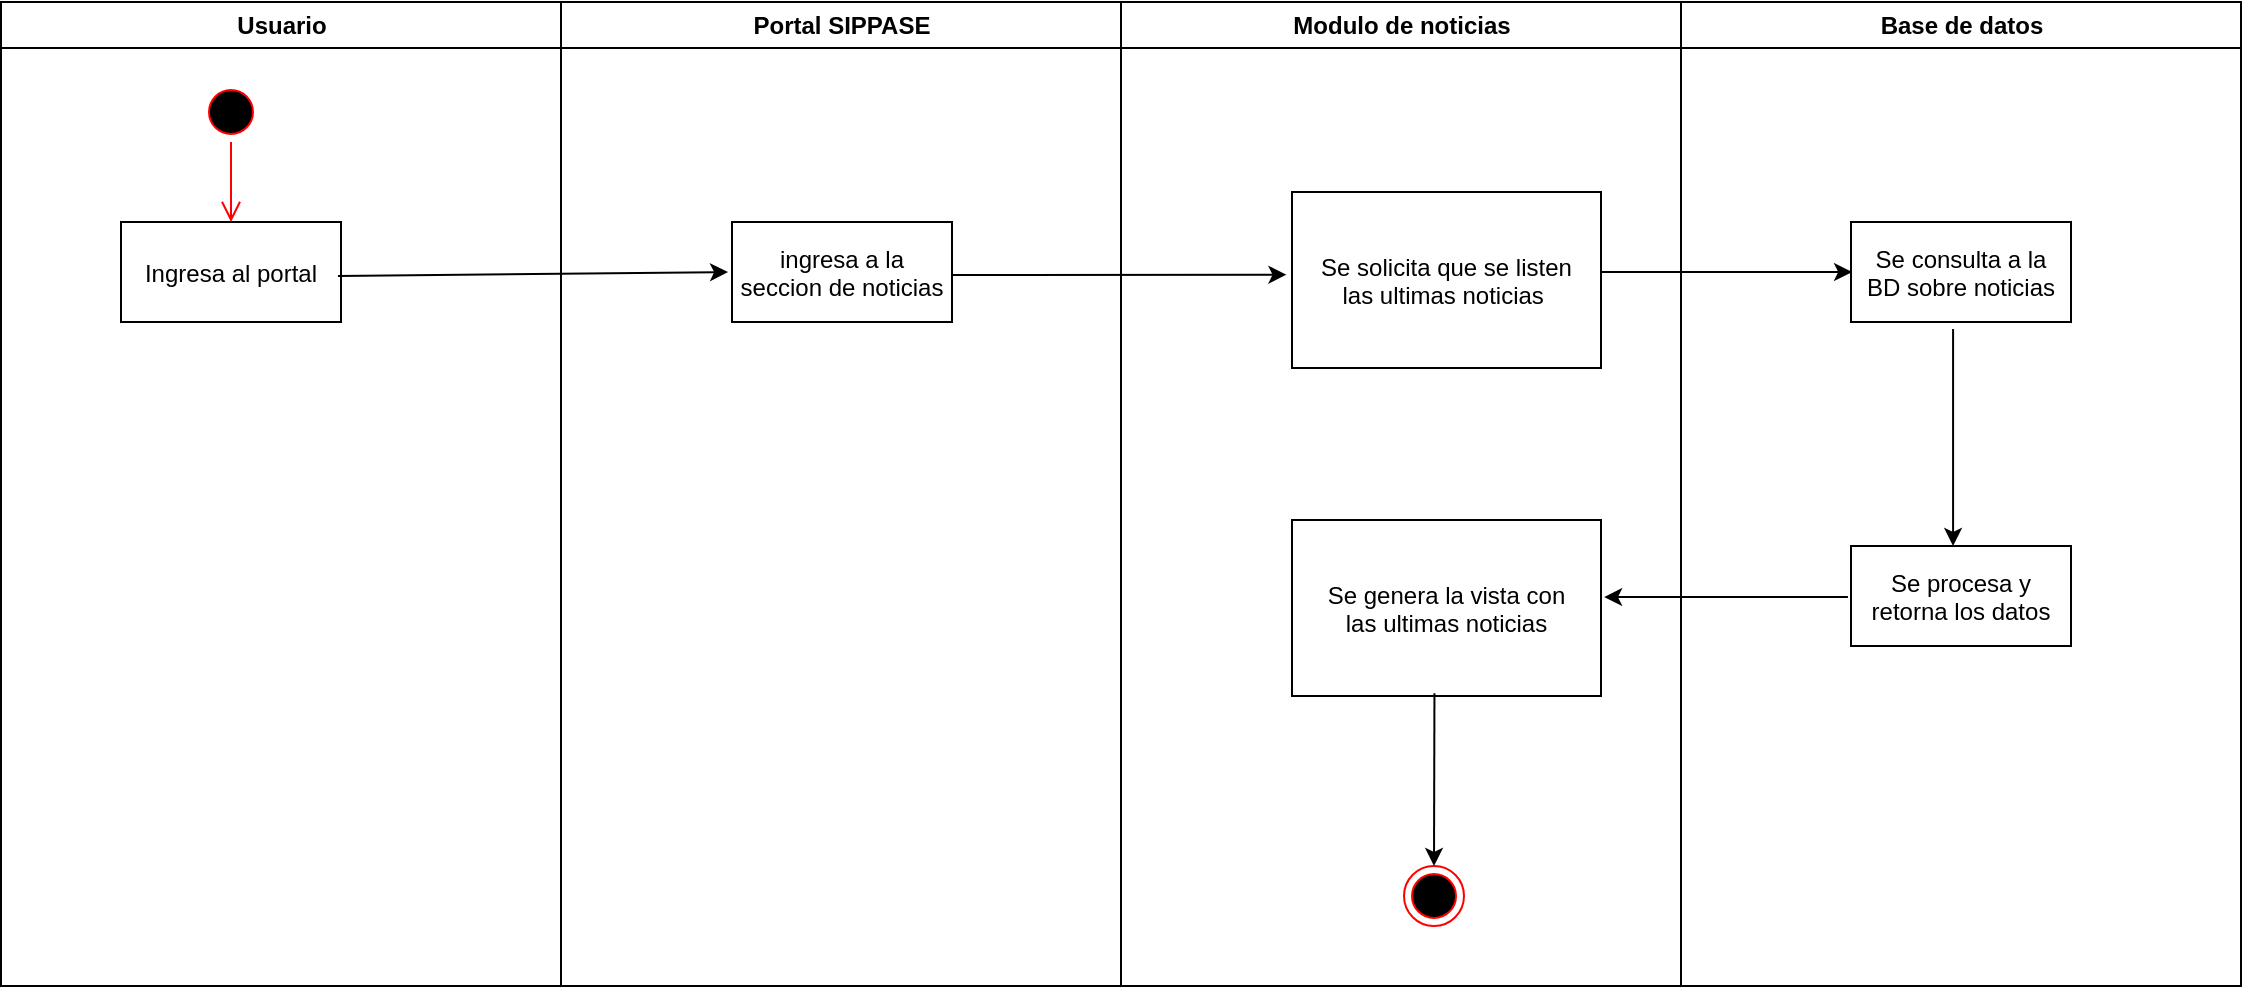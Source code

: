 <mxfile version="20.2.5" type="github">
  <diagram id="VH0NiKDcuZNilybEYqnM" name="Page-1">
    <mxGraphModel dx="1261" dy="748" grid="1" gridSize="10" guides="1" tooltips="1" connect="1" arrows="1" fold="1" page="1" pageScale="1" pageWidth="850" pageHeight="1100" math="0" shadow="0">
      <root>
        <mxCell id="0" />
        <mxCell id="1" parent="0" />
        <mxCell id="j9uIq2QjNMx6r6tdmkos-1" value="Usuario" style="swimlane;whiteSpace=wrap" vertex="1" parent="1">
          <mxGeometry x="164.5" y="128" width="280" height="492" as="geometry" />
        </mxCell>
        <mxCell id="j9uIq2QjNMx6r6tdmkos-2" value="" style="ellipse;shape=startState;fillColor=#000000;strokeColor=#ff0000;" vertex="1" parent="j9uIq2QjNMx6r6tdmkos-1">
          <mxGeometry x="100" y="40" width="30" height="30" as="geometry" />
        </mxCell>
        <mxCell id="j9uIq2QjNMx6r6tdmkos-3" value="" style="edgeStyle=elbowEdgeStyle;elbow=horizontal;verticalAlign=bottom;endArrow=open;endSize=8;strokeColor=#FF0000;endFill=1;rounded=0" edge="1" parent="j9uIq2QjNMx6r6tdmkos-1" source="j9uIq2QjNMx6r6tdmkos-2" target="j9uIq2QjNMx6r6tdmkos-4">
          <mxGeometry x="100" y="40" as="geometry">
            <mxPoint x="115" y="110" as="targetPoint" />
          </mxGeometry>
        </mxCell>
        <mxCell id="j9uIq2QjNMx6r6tdmkos-4" value="Ingresa al portal" style="" vertex="1" parent="j9uIq2QjNMx6r6tdmkos-1">
          <mxGeometry x="60" y="110" width="110" height="50" as="geometry" />
        </mxCell>
        <mxCell id="j9uIq2QjNMx6r6tdmkos-5" value="Portal SIPPASE" style="swimlane;whiteSpace=wrap" vertex="1" parent="1">
          <mxGeometry x="444.5" y="128" width="280" height="492" as="geometry" />
        </mxCell>
        <mxCell id="j9uIq2QjNMx6r6tdmkos-6" value="ingresa a la &#xa;seccion de noticias" style="" vertex="1" parent="j9uIq2QjNMx6r6tdmkos-5">
          <mxGeometry x="85.5" y="110" width="110" height="50" as="geometry" />
        </mxCell>
        <mxCell id="j9uIq2QjNMx6r6tdmkos-7" value="Modulo de noticias" style="swimlane;whiteSpace=wrap" vertex="1" parent="1">
          <mxGeometry x="724.5" y="128" width="280" height="492" as="geometry" />
        </mxCell>
        <mxCell id="j9uIq2QjNMx6r6tdmkos-8" value="Se solicita que se listen&#xa;las ultimas noticias " style="" vertex="1" parent="j9uIq2QjNMx6r6tdmkos-7">
          <mxGeometry x="85.5" y="95" width="154.5" height="88" as="geometry" />
        </mxCell>
        <mxCell id="j9uIq2QjNMx6r6tdmkos-9" value="Se genera la vista con&#xa;las ultimas noticias" style="" vertex="1" parent="j9uIq2QjNMx6r6tdmkos-7">
          <mxGeometry x="85.5" y="259" width="154.5" height="88" as="geometry" />
        </mxCell>
        <mxCell id="j9uIq2QjNMx6r6tdmkos-10" value="" style="ellipse;shape=endState;fillColor=#000000;strokeColor=#ff0000" vertex="1" parent="j9uIq2QjNMx6r6tdmkos-7">
          <mxGeometry x="141.5" y="432" width="30" height="30" as="geometry" />
        </mxCell>
        <mxCell id="j9uIq2QjNMx6r6tdmkos-11" value="" style="endArrow=classic;html=1;rounded=0;exitX=0.461;exitY=0.985;exitDx=0;exitDy=0;exitPerimeter=0;" edge="1" parent="j9uIq2QjNMx6r6tdmkos-7" source="j9uIq2QjNMx6r6tdmkos-9" target="j9uIq2QjNMx6r6tdmkos-10">
          <mxGeometry width="50" height="50" relative="1" as="geometry">
            <mxPoint x="25.5" y="392.14" as="sourcePoint" />
            <mxPoint x="156.6" y="429.0" as="targetPoint" />
          </mxGeometry>
        </mxCell>
        <mxCell id="j9uIq2QjNMx6r6tdmkos-12" value="" style="endArrow=classic;html=1;rounded=0;exitX=0.986;exitY=0.54;exitDx=0;exitDy=0;exitPerimeter=0;entryX=-0.018;entryY=0.5;entryDx=0;entryDy=0;entryPerimeter=0;" edge="1" parent="1" source="j9uIq2QjNMx6r6tdmkos-4" target="j9uIq2QjNMx6r6tdmkos-6">
          <mxGeometry width="50" height="50" relative="1" as="geometry">
            <mxPoint x="380" y="270" as="sourcePoint" />
            <mxPoint x="470" y="263" as="targetPoint" />
          </mxGeometry>
        </mxCell>
        <mxCell id="j9uIq2QjNMx6r6tdmkos-13" value="Base de datos" style="swimlane;whiteSpace=wrap" vertex="1" parent="1">
          <mxGeometry x="1004.5" y="128" width="280" height="492" as="geometry" />
        </mxCell>
        <mxCell id="j9uIq2QjNMx6r6tdmkos-14" value="Se consulta a la&#xa;BD sobre noticias" style="" vertex="1" parent="j9uIq2QjNMx6r6tdmkos-13">
          <mxGeometry x="85" y="110" width="110" height="50" as="geometry" />
        </mxCell>
        <mxCell id="j9uIq2QjNMx6r6tdmkos-15" value="Se procesa y&#xa;retorna los datos" style="" vertex="1" parent="j9uIq2QjNMx6r6tdmkos-13">
          <mxGeometry x="85" y="272" width="110" height="50" as="geometry" />
        </mxCell>
        <mxCell id="j9uIq2QjNMx6r6tdmkos-16" value="" style="endArrow=classic;html=1;rounded=0;exitX=0.464;exitY=1.07;exitDx=0;exitDy=0;exitPerimeter=0;entryX=0.464;entryY=0;entryDx=0;entryDy=0;entryPerimeter=0;" edge="1" parent="j9uIq2QjNMx6r6tdmkos-13" source="j9uIq2QjNMx6r6tdmkos-14" target="j9uIq2QjNMx6r6tdmkos-15">
          <mxGeometry width="50" height="50" relative="1" as="geometry">
            <mxPoint x="89.996" y="222.04" as="sourcePoint" />
            <mxPoint x="216.01" y="222" as="targetPoint" />
          </mxGeometry>
        </mxCell>
        <mxCell id="j9uIq2QjNMx6r6tdmkos-17" value="" style="endArrow=classic;html=1;rounded=0;exitX=1;exitY=0.53;exitDx=0;exitDy=0;exitPerimeter=0;entryX=-0.018;entryY=0.47;entryDx=0;entryDy=0;entryPerimeter=0;" edge="1" parent="1" source="j9uIq2QjNMx6r6tdmkos-6" target="j9uIq2QjNMx6r6tdmkos-8">
          <mxGeometry width="50" height="50" relative="1" as="geometry">
            <mxPoint x="660" y="370" as="sourcePoint" />
            <mxPoint x="710" y="320" as="targetPoint" />
          </mxGeometry>
        </mxCell>
        <mxCell id="j9uIq2QjNMx6r6tdmkos-18" value="" style="endArrow=classic;html=1;rounded=0;exitX=0.997;exitY=0.455;exitDx=0;exitDy=0;exitPerimeter=0;entryX=0.005;entryY=0.5;entryDx=0;entryDy=0;entryPerimeter=0;" edge="1" parent="1" source="j9uIq2QjNMx6r6tdmkos-8" target="j9uIq2QjNMx6r6tdmkos-14">
          <mxGeometry width="50" height="50" relative="1" as="geometry">
            <mxPoint x="970" y="290.14" as="sourcePoint" />
            <mxPoint x="1137.219" y="290" as="targetPoint" />
          </mxGeometry>
        </mxCell>
        <mxCell id="j9uIq2QjNMx6r6tdmkos-19" value="" style="endArrow=classic;html=1;rounded=0;exitX=-0.014;exitY=0.51;exitDx=0;exitDy=0;exitPerimeter=0;entryX=1.01;entryY=0.438;entryDx=0;entryDy=0;entryPerimeter=0;" edge="1" parent="1" source="j9uIq2QjNMx6r6tdmkos-15" target="j9uIq2QjNMx6r6tdmkos-9">
          <mxGeometry width="50" height="50" relative="1" as="geometry">
            <mxPoint x="1065.89" y="480.14" as="sourcePoint" />
            <mxPoint x="1233.109" y="480" as="targetPoint" />
          </mxGeometry>
        </mxCell>
      </root>
    </mxGraphModel>
  </diagram>
</mxfile>
